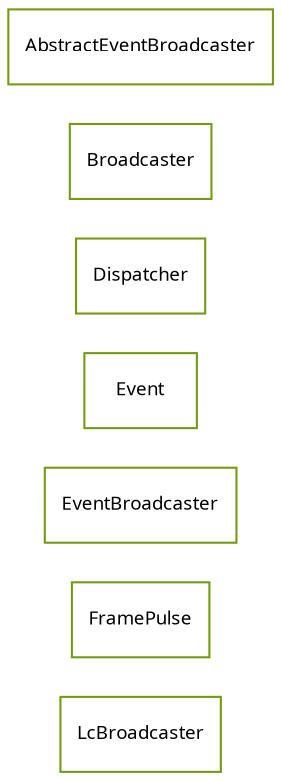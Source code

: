 strict digraph class_diagram {
  rankdir=LR;
  TypeLcBroadcaster[
    label="LcBroadcaster",
    URL="LcBroadcaster.html",
    tooltip="com.sekati.events.LcBroadcaster",
    fontname="Verdana",
    fontsize="9"
    color="#729b12"
    shape="record"
  ];
  TypeFramePulse[
    label="FramePulse",
    URL="FramePulse.html",
    tooltip="com.sekati.events.FramePulse",
    fontname="Verdana",
    fontsize="9"
    color="#729b12"
    shape="record"
  ];
  TypeEventBroadcaster[
    label="EventBroadcaster",
    URL="EventBroadcaster.html",
    tooltip="com.sekati.events.EventBroadcaster",
    fontname="Verdana",
    fontsize="9"
    color="#729b12"
    shape="record"
  ];
  TypeEvent[
    label="Event",
    URL="Event.html",
    tooltip="com.sekati.events.Event",
    fontname="Verdana",
    fontsize="9"
    color="#729b12"
    shape="record"
  ];
  TypeDispatcher[
    label="Dispatcher",
    URL="Dispatcher.html",
    tooltip="com.sekati.events.Dispatcher",
    fontname="Verdana",
    fontsize="9"
    color="#729b12"
    shape="record"
  ];
  TypeBroadcaster[
    label="Broadcaster",
    URL="Broadcaster.html",
    tooltip="com.sekati.events.Broadcaster",
    fontname="Verdana",
    fontsize="9"
    color="#729b12"
    shape="record"
  ];
  TypeAbstractEventBroadcaster[
    label="AbstractEventBroadcaster",
    URL="AbstractEventBroadcaster.html",
    tooltip="com.sekati.events.AbstractEventBroadcaster",
    fontname="Verdana",
    fontsize="9"
    color="#729b12"
    shape="record"
  ];
}

